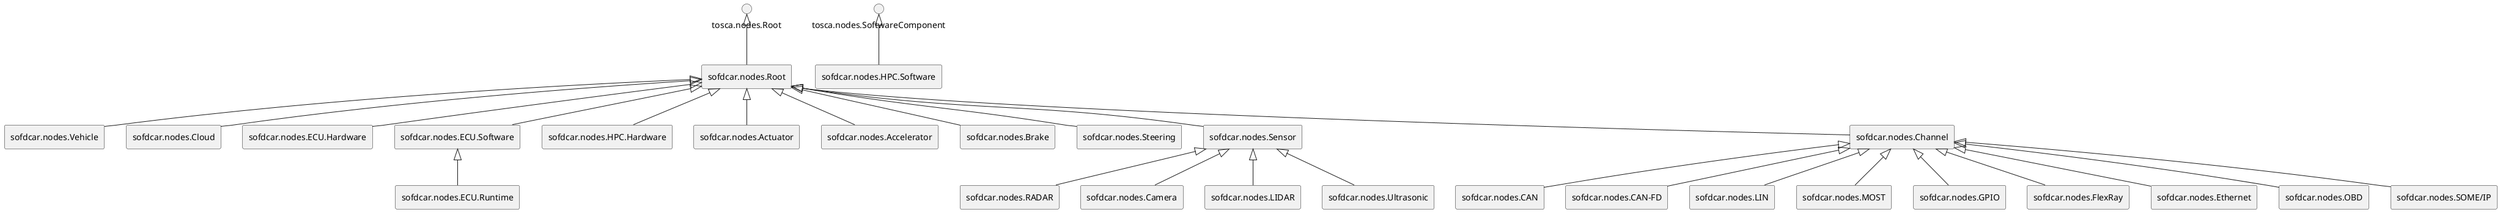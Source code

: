 @startuml
skinparam componentStyle rectangle


rectangle "sofdcar.nodes.Root"

rectangle "sofdcar.nodes.Vehicle"

rectangle "sofdcar.nodes.Cloud"

rectangle "sofdcar.nodes.ECU.Hardware"

rectangle "sofdcar.nodes.ECU.Software"

rectangle "sofdcar.nodes.ECU.Runtime"

rectangle "sofdcar.nodes.HPC.Software"

rectangle "sofdcar.nodes.HPC.Hardware"

rectangle "sofdcar.nodes.Actuator"

rectangle "sofdcar.nodes.Accelerator"

rectangle "sofdcar.nodes.Brake"

rectangle "sofdcar.nodes.Steering"

rectangle "sofdcar.nodes.Sensor"

rectangle "sofdcar.nodes.RADAR"

rectangle "sofdcar.nodes.Camera"

rectangle "sofdcar.nodes.LIDAR"

rectangle "sofdcar.nodes.Ultrasonic"

rectangle "sofdcar.nodes.Channel"

rectangle "sofdcar.nodes.CAN"

rectangle "sofdcar.nodes.CAN-FD"

rectangle "sofdcar.nodes.LIN"

rectangle "sofdcar.nodes.MOST"

rectangle "sofdcar.nodes.GPIO"

rectangle "sofdcar.nodes.FlexRay"

rectangle "sofdcar.nodes.Ethernet"

rectangle "sofdcar.nodes.OBD"

rectangle "sofdcar.nodes.SOME/IP"


"tosca.nodes.Root" <|-- "sofdcar.nodes.Root"

"sofdcar.nodes.Root" <|-- "sofdcar.nodes.Vehicle"

"sofdcar.nodes.Root" <|-- "sofdcar.nodes.Cloud"

"sofdcar.nodes.Root" <|-- "sofdcar.nodes.ECU.Hardware"

"sofdcar.nodes.Root" <|-- "sofdcar.nodes.ECU.Software"

"sofdcar.nodes.ECU.Software" <|-- "sofdcar.nodes.ECU.Runtime"

"tosca.nodes.SoftwareComponent" <|-- "sofdcar.nodes.HPC.Software"

"sofdcar.nodes.Root" <|-- "sofdcar.nodes.HPC.Hardware"

"sofdcar.nodes.Root" <|-- "sofdcar.nodes.Actuator"

"sofdcar.nodes.Root" <|-- "sofdcar.nodes.Accelerator"

"sofdcar.nodes.Root" <|-- "sofdcar.nodes.Brake"

"sofdcar.nodes.Root" <|-- "sofdcar.nodes.Steering"

"sofdcar.nodes.Root" <|-- "sofdcar.nodes.Sensor"

"sofdcar.nodes.Sensor" <|-- "sofdcar.nodes.RADAR"

"sofdcar.nodes.Sensor" <|-- "sofdcar.nodes.Camera"

"sofdcar.nodes.Sensor" <|-- "sofdcar.nodes.LIDAR"

"sofdcar.nodes.Sensor" <|-- "sofdcar.nodes.Ultrasonic"

"sofdcar.nodes.Root" <|-- "sofdcar.nodes.Channel"

"sofdcar.nodes.Channel" <|-- "sofdcar.nodes.CAN"

"sofdcar.nodes.Channel" <|-- "sofdcar.nodes.CAN-FD"

"sofdcar.nodes.Channel" <|-- "sofdcar.nodes.LIN"

"sofdcar.nodes.Channel" <|-- "sofdcar.nodes.MOST"

"sofdcar.nodes.Channel" <|-- "sofdcar.nodes.GPIO"

"sofdcar.nodes.Channel" <|-- "sofdcar.nodes.FlexRay"

"sofdcar.nodes.Channel" <|-- "sofdcar.nodes.Ethernet"

"sofdcar.nodes.Channel" <|-- "sofdcar.nodes.OBD"

"sofdcar.nodes.Channel" <|-- "sofdcar.nodes.SOME/IP"

@enduml